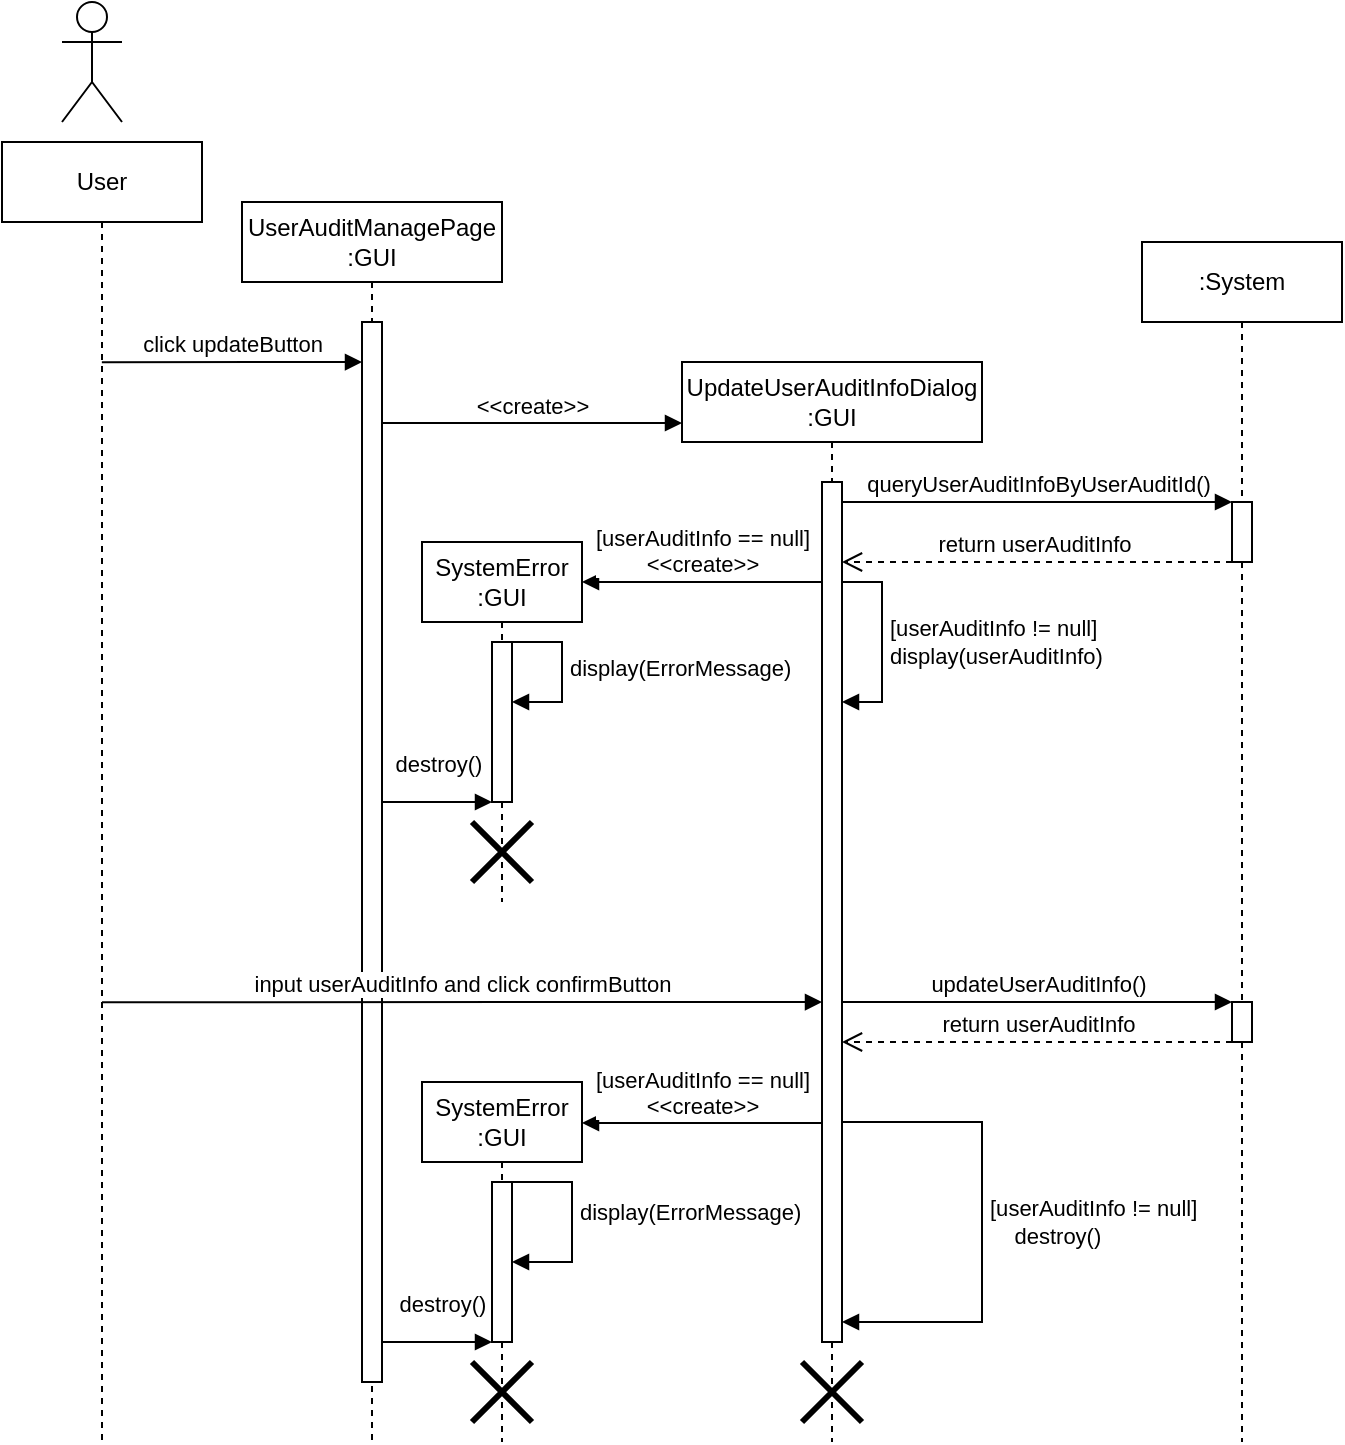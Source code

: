 <mxfile version="21.6.8" type="device">
  <diagram name="第 1 页" id="BWzLxNZQajKTZwQHXbGd">
    <mxGraphModel dx="627" dy="437" grid="1" gridSize="10" guides="1" tooltips="1" connect="1" arrows="1" fold="1" page="1" pageScale="1" pageWidth="827" pageHeight="1169" math="0" shadow="0">
      <root>
        <mxCell id="0" />
        <mxCell id="1" parent="0" />
        <mxCell id="KUrYypjLfNlxyH98XoCO-1" value="" style="shape=umlActor;verticalLabelPosition=bottom;verticalAlign=top;html=1;" vertex="1" parent="1">
          <mxGeometry x="60" y="40" width="30" height="60" as="geometry" />
        </mxCell>
        <mxCell id="KUrYypjLfNlxyH98XoCO-2" value="User" style="shape=umlLifeline;perimeter=lifelinePerimeter;whiteSpace=wrap;html=1;container=1;dropTarget=0;collapsible=0;recursiveResize=0;outlineConnect=0;portConstraint=eastwest;newEdgeStyle={&quot;edgeStyle&quot;:&quot;elbowEdgeStyle&quot;,&quot;elbow&quot;:&quot;vertical&quot;,&quot;curved&quot;:0,&quot;rounded&quot;:0};" vertex="1" parent="1">
          <mxGeometry x="30" y="110" width="100" height="650" as="geometry" />
        </mxCell>
        <mxCell id="KUrYypjLfNlxyH98XoCO-3" value="UserAuditManagePage&lt;br&gt;:GUI" style="shape=umlLifeline;perimeter=lifelinePerimeter;whiteSpace=wrap;html=1;container=1;dropTarget=0;collapsible=0;recursiveResize=0;outlineConnect=0;portConstraint=eastwest;newEdgeStyle={&quot;edgeStyle&quot;:&quot;elbowEdgeStyle&quot;,&quot;elbow&quot;:&quot;vertical&quot;,&quot;curved&quot;:0,&quot;rounded&quot;:0};" vertex="1" parent="1">
          <mxGeometry x="150" y="140" width="130" height="620" as="geometry" />
        </mxCell>
        <mxCell id="KUrYypjLfNlxyH98XoCO-4" value="" style="html=1;points=[];perimeter=orthogonalPerimeter;outlineConnect=0;targetShapes=umlLifeline;portConstraint=eastwest;newEdgeStyle={&quot;edgeStyle&quot;:&quot;elbowEdgeStyle&quot;,&quot;elbow&quot;:&quot;vertical&quot;,&quot;curved&quot;:0,&quot;rounded&quot;:0};" vertex="1" parent="KUrYypjLfNlxyH98XoCO-3">
          <mxGeometry x="60" y="60" width="10" height="530" as="geometry" />
        </mxCell>
        <mxCell id="KUrYypjLfNlxyH98XoCO-5" value="click updateButton" style="html=1;verticalAlign=bottom;endArrow=block;edgeStyle=elbowEdgeStyle;elbow=vertical;curved=0;rounded=0;" edge="1" parent="1" target="KUrYypjLfNlxyH98XoCO-4">
          <mxGeometry width="80" relative="1" as="geometry">
            <mxPoint x="79.929" y="220.136" as="sourcePoint" />
            <mxPoint x="200" y="220" as="targetPoint" />
          </mxGeometry>
        </mxCell>
        <mxCell id="KUrYypjLfNlxyH98XoCO-6" value="UpdateUserAuditInfoDialog&lt;br&gt;:GUI" style="shape=umlLifeline;perimeter=lifelinePerimeter;whiteSpace=wrap;html=1;container=1;dropTarget=0;collapsible=0;recursiveResize=0;outlineConnect=0;portConstraint=eastwest;newEdgeStyle={&quot;edgeStyle&quot;:&quot;elbowEdgeStyle&quot;,&quot;elbow&quot;:&quot;vertical&quot;,&quot;curved&quot;:0,&quot;rounded&quot;:0};" vertex="1" parent="1">
          <mxGeometry x="370" y="220" width="150" height="540" as="geometry" />
        </mxCell>
        <mxCell id="KUrYypjLfNlxyH98XoCO-7" value="" style="html=1;points=[];perimeter=orthogonalPerimeter;outlineConnect=0;targetShapes=umlLifeline;portConstraint=eastwest;newEdgeStyle={&quot;edgeStyle&quot;:&quot;elbowEdgeStyle&quot;,&quot;elbow&quot;:&quot;vertical&quot;,&quot;curved&quot;:0,&quot;rounded&quot;:0};" vertex="1" parent="KUrYypjLfNlxyH98XoCO-6">
          <mxGeometry x="70" y="60" width="10" height="430" as="geometry" />
        </mxCell>
        <mxCell id="KUrYypjLfNlxyH98XoCO-8" value="" style="shape=umlDestroy;whiteSpace=wrap;html=1;strokeWidth=3;targetShapes=umlLifeline;" vertex="1" parent="KUrYypjLfNlxyH98XoCO-6">
          <mxGeometry x="60" y="500" width="30" height="30" as="geometry" />
        </mxCell>
        <mxCell id="KUrYypjLfNlxyH98XoCO-9" value="[u&lt;span style=&quot;text-align: center;&quot;&gt;serAudit&lt;/span&gt;&lt;span style=&quot;text-align: center;&quot;&gt;Info&amp;nbsp;&lt;/span&gt;!= null]&lt;br&gt;display(u&lt;span style=&quot;text-align: center;&quot;&gt;serAudit&lt;/span&gt;&lt;span style=&quot;text-align: center;&quot;&gt;Info&lt;/span&gt;)" style="html=1;align=left;spacingLeft=2;endArrow=block;rounded=0;edgeStyle=orthogonalEdgeStyle;curved=0;rounded=0;" edge="1" parent="KUrYypjLfNlxyH98XoCO-6" source="KUrYypjLfNlxyH98XoCO-7" target="KUrYypjLfNlxyH98XoCO-7">
          <mxGeometry relative="1" as="geometry">
            <mxPoint x="80" y="110" as="sourcePoint" />
            <Array as="points">
              <mxPoint x="100" y="110" />
              <mxPoint x="100" y="170" />
            </Array>
            <mxPoint x="75" y="140" as="targetPoint" />
          </mxGeometry>
        </mxCell>
        <mxCell id="KUrYypjLfNlxyH98XoCO-10" value="[u&lt;span style=&quot;text-align: center;&quot;&gt;serAudit&lt;/span&gt;&lt;span style=&quot;text-align: center;&quot;&gt;Info&amp;nbsp;&lt;/span&gt;!= null]&lt;br&gt;&lt;span style=&quot;&quot;&gt;&lt;span style=&quot;&quot;&gt;&amp;nbsp;&amp;nbsp;&amp;nbsp;&amp;nbsp;&lt;/span&gt;&lt;/span&gt;destroy()" style="html=1;align=left;spacingLeft=2;endArrow=block;rounded=0;edgeStyle=orthogonalEdgeStyle;curved=0;rounded=0;" edge="1" parent="KUrYypjLfNlxyH98XoCO-6" source="KUrYypjLfNlxyH98XoCO-7" target="KUrYypjLfNlxyH98XoCO-7">
          <mxGeometry relative="1" as="geometry">
            <mxPoint x="80" y="400" as="sourcePoint" />
            <Array as="points">
              <mxPoint x="150" y="380" />
              <mxPoint x="150" y="480" />
            </Array>
            <mxPoint x="80" y="480" as="targetPoint" />
          </mxGeometry>
        </mxCell>
        <mxCell id="KUrYypjLfNlxyH98XoCO-11" value="&amp;lt;&amp;lt;create&amp;gt;&amp;gt;" style="html=1;verticalAlign=bottom;endArrow=block;edgeStyle=elbowEdgeStyle;elbow=vertical;curved=0;rounded=0;entryX=0;entryY=0.061;entryDx=0;entryDy=0;entryPerimeter=0;" edge="1" parent="1" source="KUrYypjLfNlxyH98XoCO-4">
          <mxGeometry width="80" relative="1" as="geometry">
            <mxPoint x="225" y="250" as="sourcePoint" />
            <mxPoint x="370" y="250.305" as="targetPoint" />
          </mxGeometry>
        </mxCell>
        <mxCell id="KUrYypjLfNlxyH98XoCO-12" value="input userAuditInfo and click confirmButton" style="html=1;verticalAlign=bottom;endArrow=block;edgeStyle=elbowEdgeStyle;elbow=vertical;curved=0;rounded=0;" edge="1" parent="1" target="KUrYypjLfNlxyH98XoCO-7">
          <mxGeometry width="80" relative="1" as="geometry">
            <mxPoint x="79.997" y="540.13" as="sourcePoint" />
            <mxPoint x="429.83" y="540.13" as="targetPoint" />
          </mxGeometry>
        </mxCell>
        <mxCell id="KUrYypjLfNlxyH98XoCO-13" value=":System" style="shape=umlLifeline;perimeter=lifelinePerimeter;whiteSpace=wrap;html=1;container=1;dropTarget=0;collapsible=0;recursiveResize=0;outlineConnect=0;portConstraint=eastwest;newEdgeStyle={&quot;edgeStyle&quot;:&quot;elbowEdgeStyle&quot;,&quot;elbow&quot;:&quot;vertical&quot;,&quot;curved&quot;:0,&quot;rounded&quot;:0};" vertex="1" parent="1">
          <mxGeometry x="600" y="160" width="100" height="600" as="geometry" />
        </mxCell>
        <mxCell id="KUrYypjLfNlxyH98XoCO-14" value="" style="html=1;points=[];perimeter=orthogonalPerimeter;outlineConnect=0;targetShapes=umlLifeline;portConstraint=eastwest;newEdgeStyle={&quot;edgeStyle&quot;:&quot;elbowEdgeStyle&quot;,&quot;elbow&quot;:&quot;vertical&quot;,&quot;curved&quot;:0,&quot;rounded&quot;:0};" vertex="1" parent="KUrYypjLfNlxyH98XoCO-13">
          <mxGeometry x="45" y="380" width="10" height="20" as="geometry" />
        </mxCell>
        <mxCell id="KUrYypjLfNlxyH98XoCO-15" value="" style="html=1;points=[];perimeter=orthogonalPerimeter;outlineConnect=0;targetShapes=umlLifeline;portConstraint=eastwest;newEdgeStyle={&quot;edgeStyle&quot;:&quot;elbowEdgeStyle&quot;,&quot;elbow&quot;:&quot;vertical&quot;,&quot;curved&quot;:0,&quot;rounded&quot;:0};" vertex="1" parent="KUrYypjLfNlxyH98XoCO-13">
          <mxGeometry x="45" y="130" width="10" height="30" as="geometry" />
        </mxCell>
        <mxCell id="KUrYypjLfNlxyH98XoCO-16" value="updateUserAuditInfo()" style="html=1;verticalAlign=bottom;endArrow=block;edgeStyle=elbowEdgeStyle;elbow=vertical;curved=0;rounded=0;" edge="1" parent="1" source="KUrYypjLfNlxyH98XoCO-7">
          <mxGeometry width="80" relative="1" as="geometry">
            <mxPoint x="450" y="540" as="sourcePoint" />
            <mxPoint x="645" y="540" as="targetPoint" />
          </mxGeometry>
        </mxCell>
        <mxCell id="KUrYypjLfNlxyH98XoCO-17" value="return userAuditInfo" style="html=1;verticalAlign=bottom;endArrow=open;dashed=1;endSize=8;edgeStyle=elbowEdgeStyle;elbow=vertical;curved=0;rounded=0;" edge="1" parent="1" target="KUrYypjLfNlxyH98XoCO-7">
          <mxGeometry relative="1" as="geometry">
            <mxPoint x="645" y="560" as="sourcePoint" />
            <mxPoint x="450" y="560" as="targetPoint" />
          </mxGeometry>
        </mxCell>
        <mxCell id="KUrYypjLfNlxyH98XoCO-18" value="[userAuditInfo == null]&lt;br&gt;&amp;lt;&amp;lt;create&amp;gt;&amp;gt;" style="html=1;verticalAlign=bottom;endArrow=block;edgeStyle=elbowEdgeStyle;elbow=vertical;curved=0;rounded=0;" edge="1" parent="1" source="KUrYypjLfNlxyH98XoCO-7">
          <mxGeometry width="80" relative="1" as="geometry">
            <mxPoint x="430" y="600.047" as="sourcePoint" />
            <mxPoint x="320" y="600.38" as="targetPoint" />
          </mxGeometry>
        </mxCell>
        <mxCell id="KUrYypjLfNlxyH98XoCO-19" value="SystemError&lt;br&gt;:GUI" style="shape=umlLifeline;perimeter=lifelinePerimeter;whiteSpace=wrap;html=1;container=1;dropTarget=0;collapsible=0;recursiveResize=0;outlineConnect=0;portConstraint=eastwest;newEdgeStyle={&quot;edgeStyle&quot;:&quot;elbowEdgeStyle&quot;,&quot;elbow&quot;:&quot;vertical&quot;,&quot;curved&quot;:0,&quot;rounded&quot;:0};" vertex="1" parent="1">
          <mxGeometry x="240" y="580" width="80" height="180" as="geometry" />
        </mxCell>
        <mxCell id="KUrYypjLfNlxyH98XoCO-20" value="" style="html=1;points=[];perimeter=orthogonalPerimeter;outlineConnect=0;targetShapes=umlLifeline;portConstraint=eastwest;newEdgeStyle={&quot;edgeStyle&quot;:&quot;elbowEdgeStyle&quot;,&quot;elbow&quot;:&quot;vertical&quot;,&quot;curved&quot;:0,&quot;rounded&quot;:0};" vertex="1" parent="KUrYypjLfNlxyH98XoCO-19">
          <mxGeometry x="35" y="50" width="10" height="80" as="geometry" />
        </mxCell>
        <mxCell id="KUrYypjLfNlxyH98XoCO-21" value="" style="shape=umlDestroy;whiteSpace=wrap;html=1;strokeWidth=3;targetShapes=umlLifeline;" vertex="1" parent="KUrYypjLfNlxyH98XoCO-19">
          <mxGeometry x="25" y="140" width="30" height="30" as="geometry" />
        </mxCell>
        <mxCell id="KUrYypjLfNlxyH98XoCO-22" value="display(ErrorMessage)" style="html=1;align=left;spacingLeft=2;endArrow=block;rounded=0;edgeStyle=orthogonalEdgeStyle;curved=0;rounded=0;" edge="1" parent="1" target="KUrYypjLfNlxyH98XoCO-20">
          <mxGeometry relative="1" as="geometry">
            <mxPoint x="285" y="640" as="sourcePoint" />
            <Array as="points">
              <mxPoint x="285" y="630" />
              <mxPoint x="315" y="630" />
              <mxPoint x="315" y="670" />
            </Array>
            <mxPoint x="290" y="670" as="targetPoint" />
          </mxGeometry>
        </mxCell>
        <mxCell id="KUrYypjLfNlxyH98XoCO-23" value="destroy()" style="html=1;verticalAlign=bottom;endArrow=block;edgeStyle=elbowEdgeStyle;elbow=vertical;curved=0;rounded=0;" edge="1" parent="1" source="KUrYypjLfNlxyH98XoCO-4" target="KUrYypjLfNlxyH98XoCO-20">
          <mxGeometry x="0.091" y="10" width="80" relative="1" as="geometry">
            <mxPoint x="225" y="700" as="sourcePoint" />
            <mxPoint x="270" y="700" as="targetPoint" />
            <Array as="points">
              <mxPoint x="250" y="710" />
            </Array>
            <mxPoint as="offset" />
          </mxGeometry>
        </mxCell>
        <mxCell id="KUrYypjLfNlxyH98XoCO-24" value="queryUserAuditInfoByUserAuditId()" style="html=1;verticalAlign=bottom;endArrow=block;edgeStyle=elbowEdgeStyle;elbow=vertical;curved=0;rounded=0;" edge="1" parent="1" source="KUrYypjLfNlxyH98XoCO-7">
          <mxGeometry width="80" relative="1" as="geometry">
            <mxPoint x="460" y="290" as="sourcePoint" />
            <mxPoint x="645" y="290.17" as="targetPoint" />
          </mxGeometry>
        </mxCell>
        <mxCell id="KUrYypjLfNlxyH98XoCO-25" value="return userAuditInfo" style="html=1;verticalAlign=bottom;endArrow=open;dashed=1;endSize=8;edgeStyle=elbowEdgeStyle;elbow=vertical;curved=0;rounded=0;" edge="1" parent="1" target="KUrYypjLfNlxyH98XoCO-7">
          <mxGeometry x="0.02" relative="1" as="geometry">
            <mxPoint x="645" y="319.997" as="sourcePoint" />
            <mxPoint x="450" y="320" as="targetPoint" />
            <mxPoint as="offset" />
          </mxGeometry>
        </mxCell>
        <mxCell id="KUrYypjLfNlxyH98XoCO-26" value="[userAuditInfo == null]&lt;br&gt;&amp;lt;&amp;lt;create&amp;gt;&amp;gt;" style="html=1;verticalAlign=bottom;endArrow=block;edgeStyle=elbowEdgeStyle;elbow=vertical;curved=0;rounded=0;" edge="1" parent="1" source="KUrYypjLfNlxyH98XoCO-7">
          <mxGeometry width="80" relative="1" as="geometry">
            <mxPoint x="430" y="329.667" as="sourcePoint" />
            <mxPoint x="320" y="330" as="targetPoint" />
          </mxGeometry>
        </mxCell>
        <mxCell id="KUrYypjLfNlxyH98XoCO-27" value="SystemError&lt;br&gt;:GUI" style="shape=umlLifeline;perimeter=lifelinePerimeter;whiteSpace=wrap;html=1;container=1;dropTarget=0;collapsible=0;recursiveResize=0;outlineConnect=0;portConstraint=eastwest;newEdgeStyle={&quot;edgeStyle&quot;:&quot;elbowEdgeStyle&quot;,&quot;elbow&quot;:&quot;vertical&quot;,&quot;curved&quot;:0,&quot;rounded&quot;:0};" vertex="1" parent="1">
          <mxGeometry x="240" y="310" width="80" height="180" as="geometry" />
        </mxCell>
        <mxCell id="KUrYypjLfNlxyH98XoCO-28" value="" style="html=1;points=[];perimeter=orthogonalPerimeter;outlineConnect=0;targetShapes=umlLifeline;portConstraint=eastwest;newEdgeStyle={&quot;edgeStyle&quot;:&quot;elbowEdgeStyle&quot;,&quot;elbow&quot;:&quot;vertical&quot;,&quot;curved&quot;:0,&quot;rounded&quot;:0};" vertex="1" parent="KUrYypjLfNlxyH98XoCO-27">
          <mxGeometry x="35" y="50" width="10" height="80" as="geometry" />
        </mxCell>
        <mxCell id="KUrYypjLfNlxyH98XoCO-29" value="" style="shape=umlDestroy;whiteSpace=wrap;html=1;strokeWidth=3;targetShapes=umlLifeline;" vertex="1" parent="KUrYypjLfNlxyH98XoCO-27">
          <mxGeometry x="25" y="140" width="30" height="30" as="geometry" />
        </mxCell>
        <mxCell id="KUrYypjLfNlxyH98XoCO-30" value="display(ErrorMessage)" style="html=1;align=left;spacingLeft=2;endArrow=block;rounded=0;edgeStyle=orthogonalEdgeStyle;curved=0;rounded=0;" edge="1" parent="1">
          <mxGeometry x="0.007" relative="1" as="geometry">
            <mxPoint x="280" y="360" as="sourcePoint" />
            <Array as="points">
              <mxPoint x="310" y="390" />
            </Array>
            <mxPoint x="285" y="390" as="targetPoint" />
            <mxPoint as="offset" />
          </mxGeometry>
        </mxCell>
        <mxCell id="KUrYypjLfNlxyH98XoCO-31" value="destroy()" style="html=1;verticalAlign=bottom;endArrow=block;edgeStyle=elbowEdgeStyle;elbow=vertical;curved=0;rounded=0;" edge="1" parent="1" source="KUrYypjLfNlxyH98XoCO-4" target="KUrYypjLfNlxyH98XoCO-28">
          <mxGeometry y="10" width="80" relative="1" as="geometry">
            <mxPoint x="240" y="440" as="sourcePoint" />
            <mxPoint x="265" y="430" as="targetPoint" />
            <Array as="points">
              <mxPoint x="245" y="440" />
            </Array>
            <mxPoint as="offset" />
          </mxGeometry>
        </mxCell>
      </root>
    </mxGraphModel>
  </diagram>
</mxfile>
